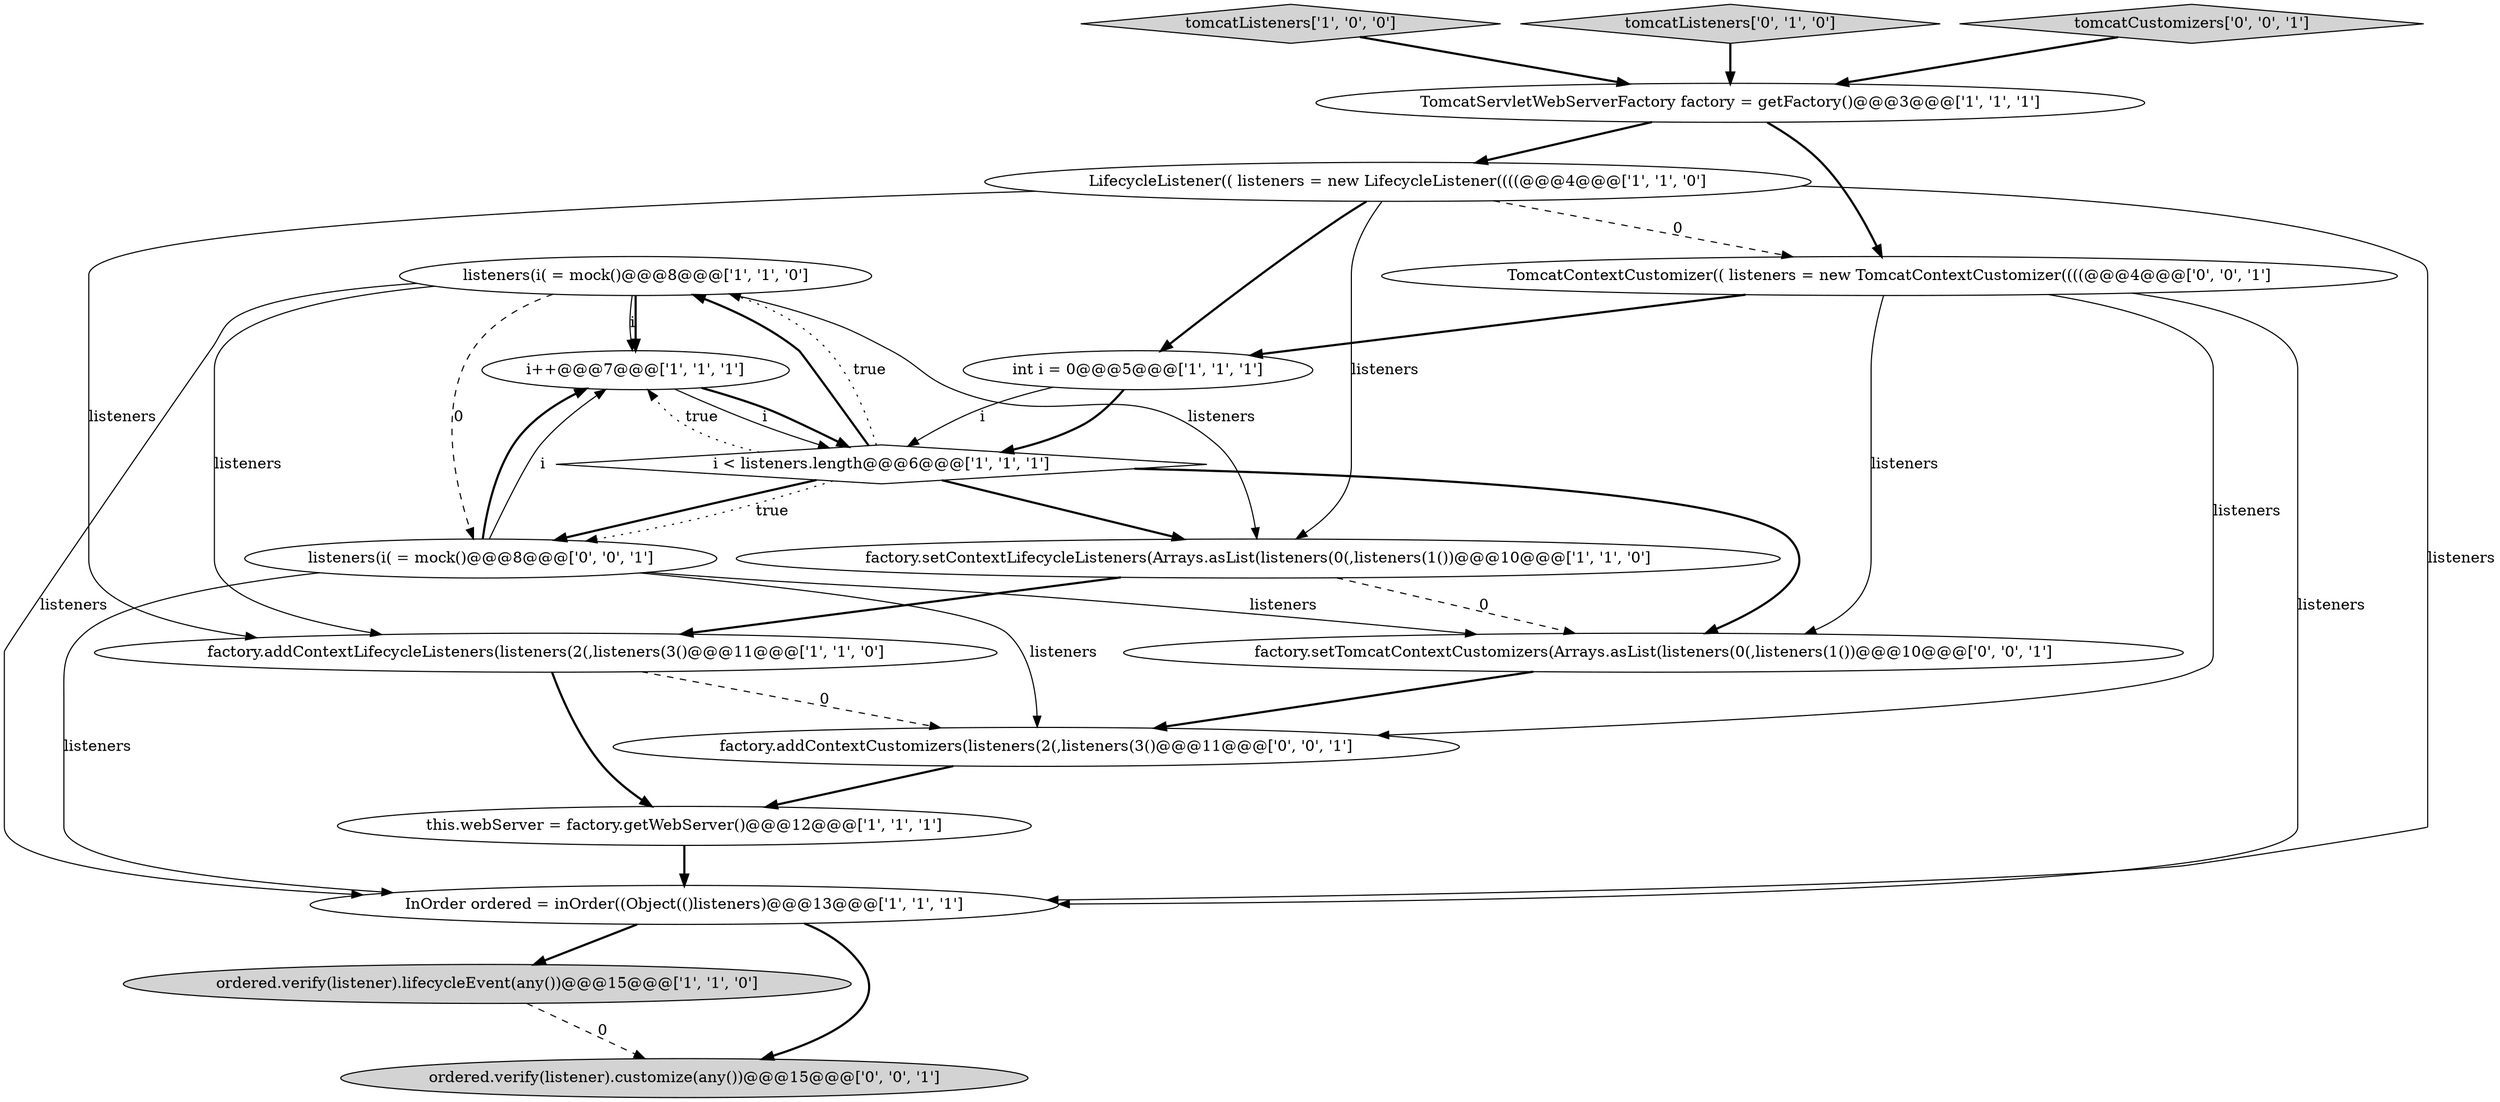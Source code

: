 digraph {
5 [style = filled, label = "ordered.verify(listener).lifecycleEvent(any())@@@15@@@['1', '1', '0']", fillcolor = lightgray, shape = ellipse image = "AAA0AAABBB1BBB"];
4 [style = filled, label = "i++@@@7@@@['1', '1', '1']", fillcolor = white, shape = ellipse image = "AAA0AAABBB1BBB"];
6 [style = filled, label = "listeners(i( = mock()@@@8@@@['1', '1', '0']", fillcolor = white, shape = ellipse image = "AAA0AAABBB1BBB"];
3 [style = filled, label = "this.webServer = factory.getWebServer()@@@12@@@['1', '1', '1']", fillcolor = white, shape = ellipse image = "AAA0AAABBB1BBB"];
9 [style = filled, label = "LifecycleListener(( listeners = new LifecycleListener((((@@@4@@@['1', '1', '0']", fillcolor = white, shape = ellipse image = "AAA0AAABBB1BBB"];
1 [style = filled, label = "int i = 0@@@5@@@['1', '1', '1']", fillcolor = white, shape = ellipse image = "AAA0AAABBB1BBB"];
8 [style = filled, label = "tomcatListeners['1', '0', '0']", fillcolor = lightgray, shape = diamond image = "AAA0AAABBB1BBB"];
14 [style = filled, label = "listeners(i( = mock()@@@8@@@['0', '0', '1']", fillcolor = white, shape = ellipse image = "AAA0AAABBB3BBB"];
7 [style = filled, label = "factory.addContextLifecycleListeners(listeners(2(,listeners(3()@@@11@@@['1', '1', '0']", fillcolor = white, shape = ellipse image = "AAA0AAABBB1BBB"];
11 [style = filled, label = "i < listeners.length@@@6@@@['1', '1', '1']", fillcolor = white, shape = diamond image = "AAA0AAABBB1BBB"];
12 [style = filled, label = "tomcatListeners['0', '1', '0']", fillcolor = lightgray, shape = diamond image = "AAA0AAABBB2BBB"];
15 [style = filled, label = "TomcatContextCustomizer(( listeners = new TomcatContextCustomizer((((@@@4@@@['0', '0', '1']", fillcolor = white, shape = ellipse image = "AAA0AAABBB3BBB"];
13 [style = filled, label = "ordered.verify(listener).customize(any())@@@15@@@['0', '0', '1']", fillcolor = lightgray, shape = ellipse image = "AAA0AAABBB3BBB"];
16 [style = filled, label = "factory.setTomcatContextCustomizers(Arrays.asList(listeners(0(,listeners(1())@@@10@@@['0', '0', '1']", fillcolor = white, shape = ellipse image = "AAA0AAABBB3BBB"];
17 [style = filled, label = "factory.addContextCustomizers(listeners(2(,listeners(3()@@@11@@@['0', '0', '1']", fillcolor = white, shape = ellipse image = "AAA0AAABBB3BBB"];
0 [style = filled, label = "TomcatServletWebServerFactory factory = getFactory()@@@3@@@['1', '1', '1']", fillcolor = white, shape = ellipse image = "AAA0AAABBB1BBB"];
2 [style = filled, label = "factory.setContextLifecycleListeners(Arrays.asList(listeners(0(,listeners(1())@@@10@@@['1', '1', '0']", fillcolor = white, shape = ellipse image = "AAA0AAABBB1BBB"];
18 [style = filled, label = "tomcatCustomizers['0', '0', '1']", fillcolor = lightgray, shape = diamond image = "AAA0AAABBB3BBB"];
10 [style = filled, label = "InOrder ordered = inOrder((Object(()listeners)@@@13@@@['1', '1', '1']", fillcolor = white, shape = ellipse image = "AAA0AAABBB1BBB"];
5->13 [style = dashed, label="0"];
11->16 [style = bold, label=""];
4->11 [style = solid, label="i"];
14->16 [style = solid, label="listeners"];
0->9 [style = bold, label=""];
6->4 [style = solid, label="i"];
11->14 [style = bold, label=""];
7->17 [style = dashed, label="0"];
6->2 [style = solid, label="listeners"];
11->6 [style = bold, label=""];
11->14 [style = dotted, label="true"];
14->10 [style = solid, label="listeners"];
9->2 [style = solid, label="listeners"];
16->17 [style = bold, label=""];
11->4 [style = dotted, label="true"];
6->14 [style = dashed, label="0"];
15->16 [style = solid, label="listeners"];
12->0 [style = bold, label=""];
0->15 [style = bold, label=""];
11->2 [style = bold, label=""];
7->3 [style = bold, label=""];
1->11 [style = bold, label=""];
8->0 [style = bold, label=""];
3->10 [style = bold, label=""];
6->4 [style = bold, label=""];
9->10 [style = solid, label="listeners"];
10->5 [style = bold, label=""];
10->13 [style = bold, label=""];
14->17 [style = solid, label="listeners"];
11->6 [style = dotted, label="true"];
2->16 [style = dashed, label="0"];
9->7 [style = solid, label="listeners"];
15->17 [style = solid, label="listeners"];
17->3 [style = bold, label=""];
1->11 [style = solid, label="i"];
2->7 [style = bold, label=""];
14->4 [style = solid, label="i"];
9->1 [style = bold, label=""];
4->11 [style = bold, label=""];
6->7 [style = solid, label="listeners"];
15->10 [style = solid, label="listeners"];
18->0 [style = bold, label=""];
6->10 [style = solid, label="listeners"];
9->15 [style = dashed, label="0"];
14->4 [style = bold, label=""];
15->1 [style = bold, label=""];
}
